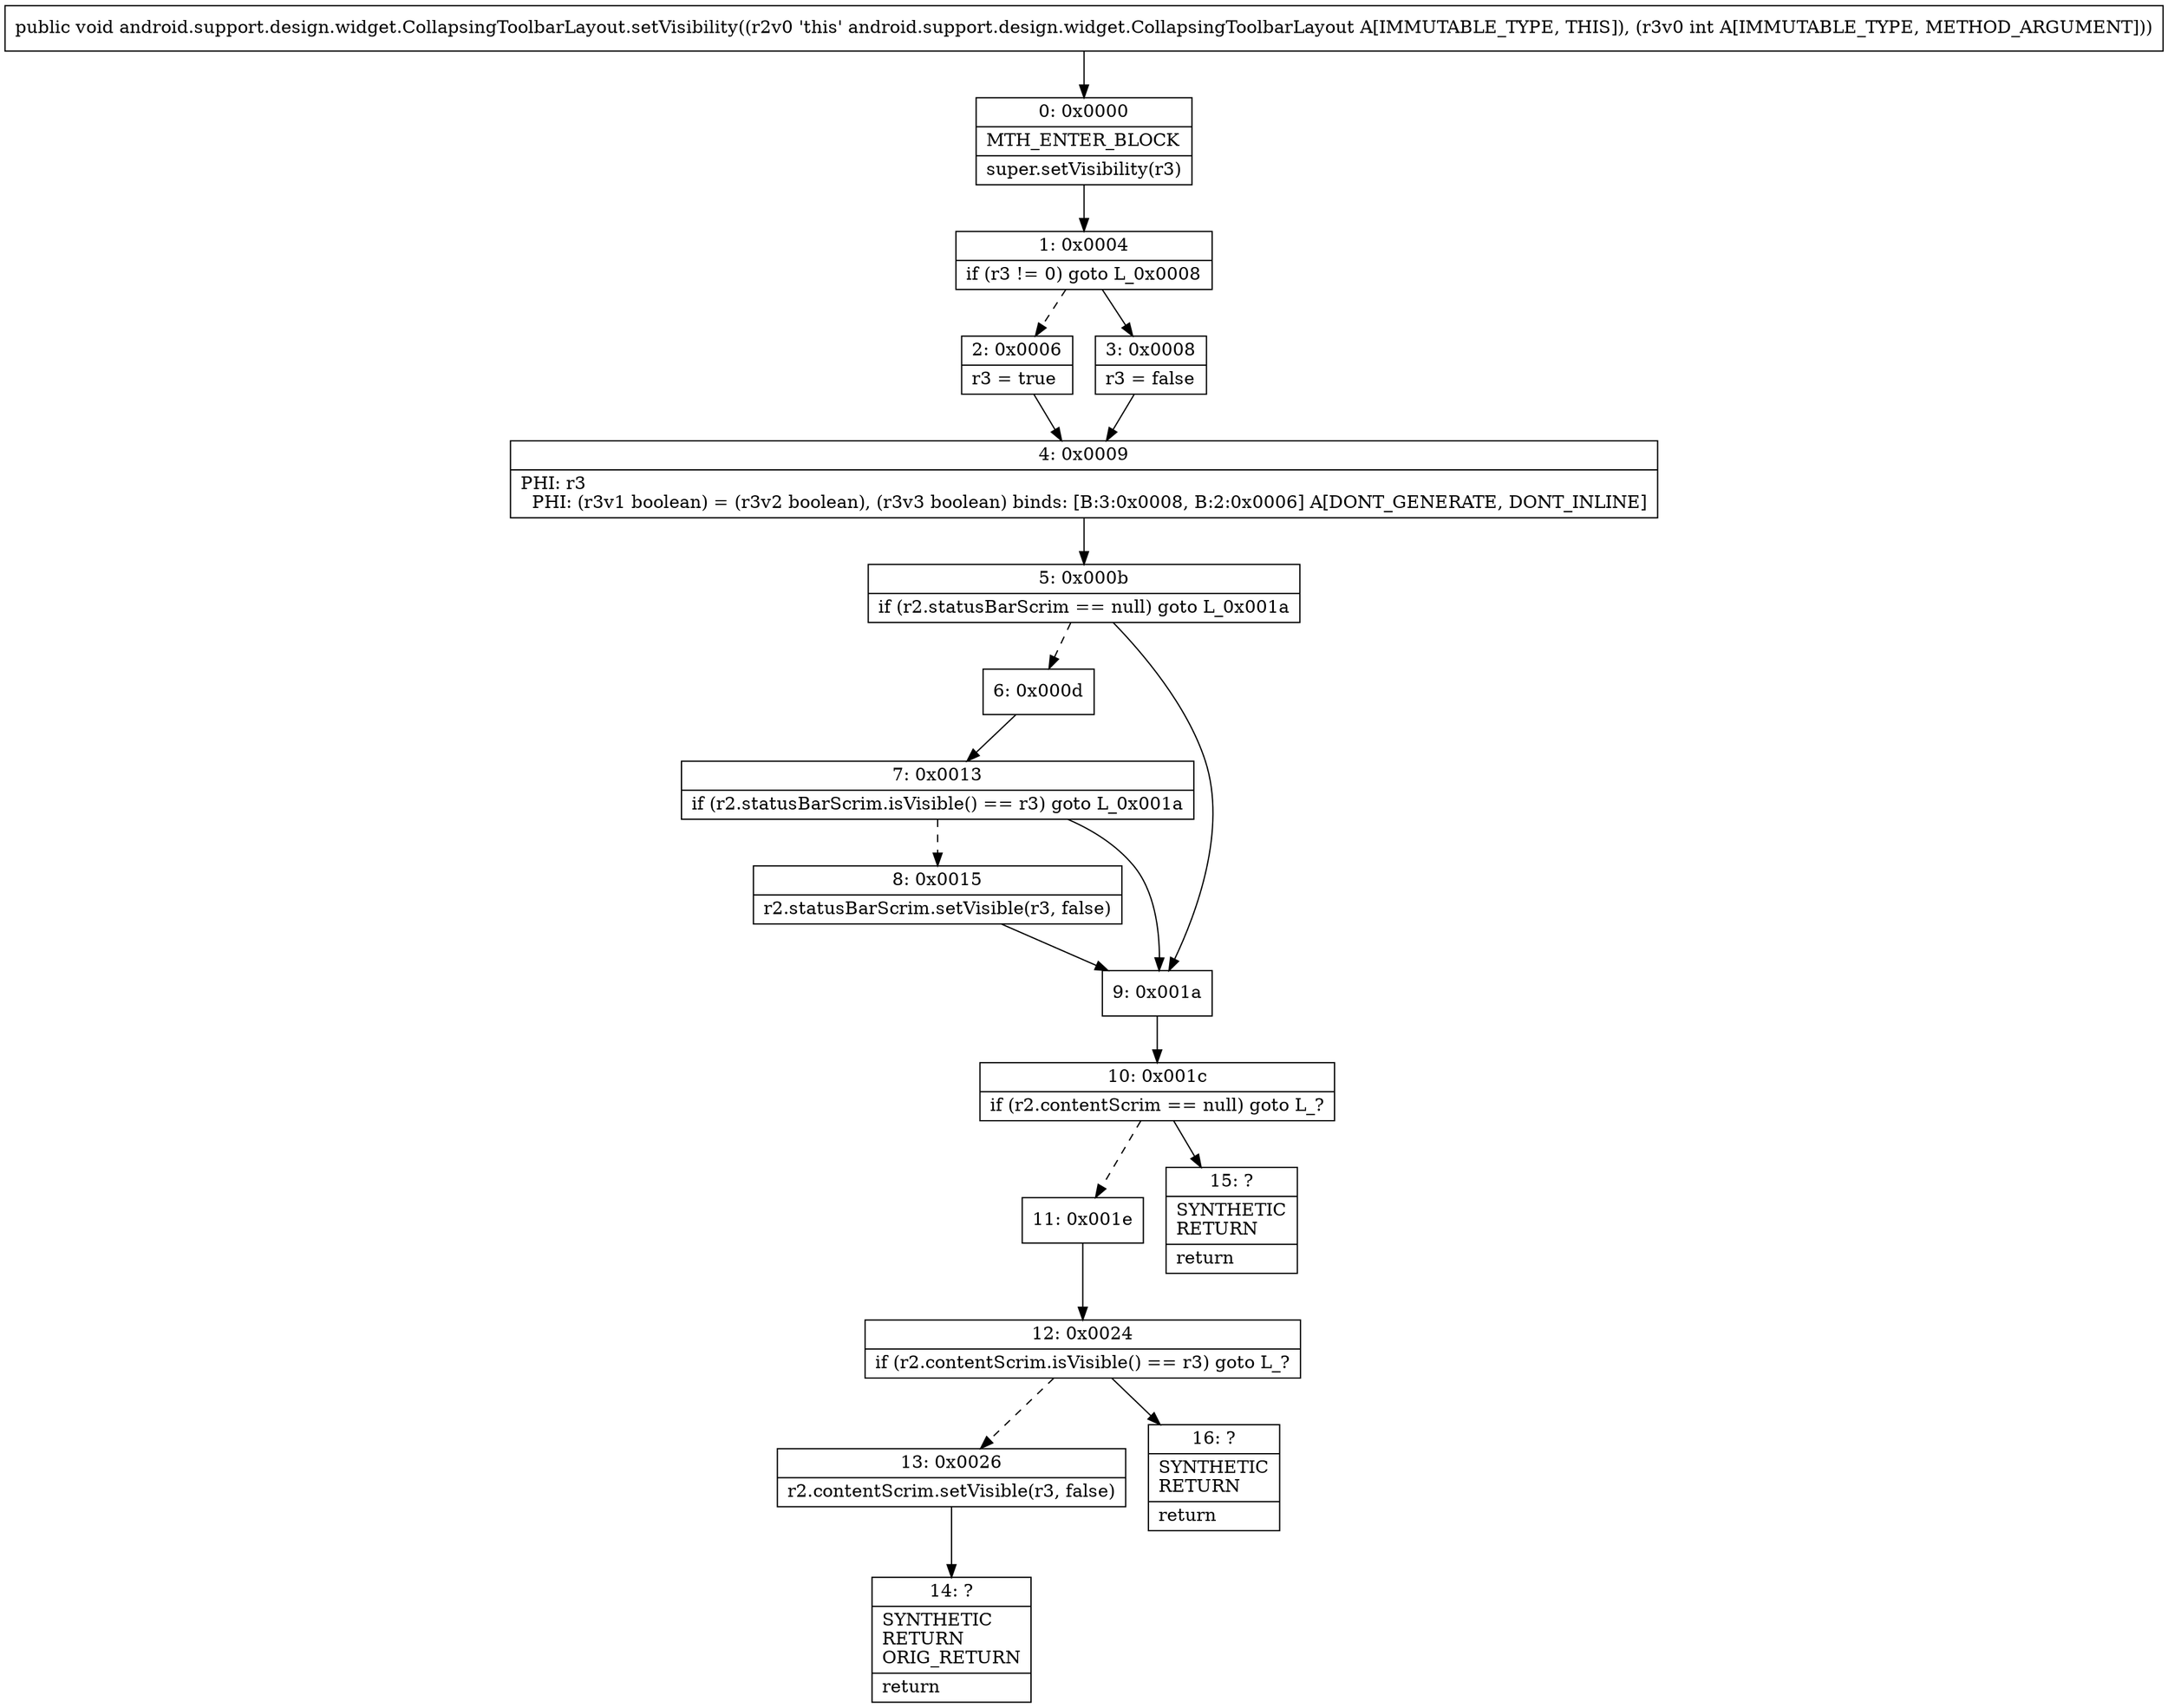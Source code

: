 digraph "CFG forandroid.support.design.widget.CollapsingToolbarLayout.setVisibility(I)V" {
Node_0 [shape=record,label="{0\:\ 0x0000|MTH_ENTER_BLOCK\l|super.setVisibility(r3)\l}"];
Node_1 [shape=record,label="{1\:\ 0x0004|if (r3 != 0) goto L_0x0008\l}"];
Node_2 [shape=record,label="{2\:\ 0x0006|r3 = true\l}"];
Node_3 [shape=record,label="{3\:\ 0x0008|r3 = false\l}"];
Node_4 [shape=record,label="{4\:\ 0x0009|PHI: r3 \l  PHI: (r3v1 boolean) = (r3v2 boolean), (r3v3 boolean) binds: [B:3:0x0008, B:2:0x0006] A[DONT_GENERATE, DONT_INLINE]\l}"];
Node_5 [shape=record,label="{5\:\ 0x000b|if (r2.statusBarScrim == null) goto L_0x001a\l}"];
Node_6 [shape=record,label="{6\:\ 0x000d}"];
Node_7 [shape=record,label="{7\:\ 0x0013|if (r2.statusBarScrim.isVisible() == r3) goto L_0x001a\l}"];
Node_8 [shape=record,label="{8\:\ 0x0015|r2.statusBarScrim.setVisible(r3, false)\l}"];
Node_9 [shape=record,label="{9\:\ 0x001a}"];
Node_10 [shape=record,label="{10\:\ 0x001c|if (r2.contentScrim == null) goto L_?\l}"];
Node_11 [shape=record,label="{11\:\ 0x001e}"];
Node_12 [shape=record,label="{12\:\ 0x0024|if (r2.contentScrim.isVisible() == r3) goto L_?\l}"];
Node_13 [shape=record,label="{13\:\ 0x0026|r2.contentScrim.setVisible(r3, false)\l}"];
Node_14 [shape=record,label="{14\:\ ?|SYNTHETIC\lRETURN\lORIG_RETURN\l|return\l}"];
Node_15 [shape=record,label="{15\:\ ?|SYNTHETIC\lRETURN\l|return\l}"];
Node_16 [shape=record,label="{16\:\ ?|SYNTHETIC\lRETURN\l|return\l}"];
MethodNode[shape=record,label="{public void android.support.design.widget.CollapsingToolbarLayout.setVisibility((r2v0 'this' android.support.design.widget.CollapsingToolbarLayout A[IMMUTABLE_TYPE, THIS]), (r3v0 int A[IMMUTABLE_TYPE, METHOD_ARGUMENT])) }"];
MethodNode -> Node_0;
Node_0 -> Node_1;
Node_1 -> Node_2[style=dashed];
Node_1 -> Node_3;
Node_2 -> Node_4;
Node_3 -> Node_4;
Node_4 -> Node_5;
Node_5 -> Node_6[style=dashed];
Node_5 -> Node_9;
Node_6 -> Node_7;
Node_7 -> Node_8[style=dashed];
Node_7 -> Node_9;
Node_8 -> Node_9;
Node_9 -> Node_10;
Node_10 -> Node_11[style=dashed];
Node_10 -> Node_15;
Node_11 -> Node_12;
Node_12 -> Node_13[style=dashed];
Node_12 -> Node_16;
Node_13 -> Node_14;
}

